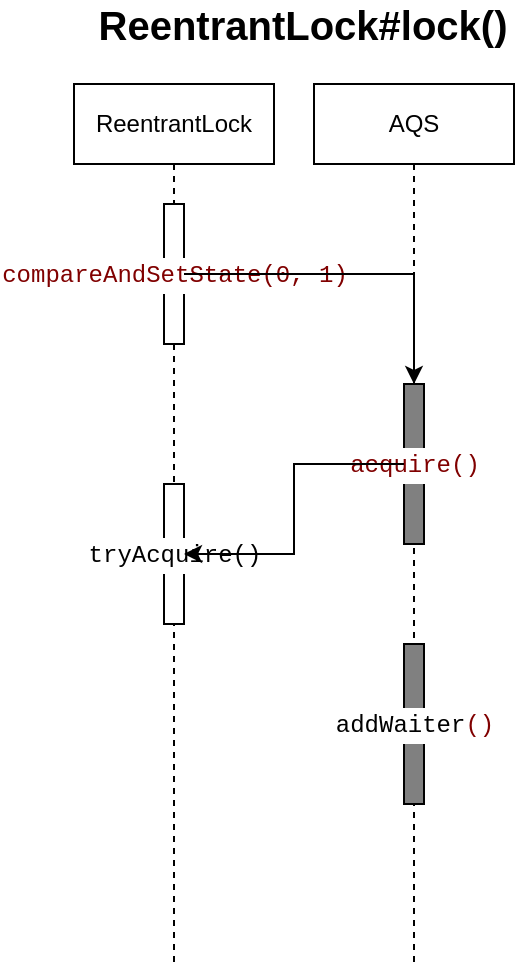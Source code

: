 <mxfile version="15.8.8" type="github">
  <diagram id="JmewPo_cl4jpixZGb1z0" name="Page-1">
    <mxGraphModel dx="878" dy="587" grid="1" gridSize="10" guides="1" tooltips="1" connect="1" arrows="1" fold="1" page="1" pageScale="1" pageWidth="827" pageHeight="1169" math="0" shadow="0">
      <root>
        <mxCell id="0" />
        <mxCell id="1" parent="0" />
        <mxCell id="bWlAFu3hXjOWGStaIyQR-8" value="&lt;div&gt;AQS&lt;/div&gt;" style="shape=umlLifeline;perimeter=lifelinePerimeter;whiteSpace=wrap;html=1;container=1;collapsible=0;recursiveResize=0;outlineConnect=0;" vertex="1" parent="1">
          <mxGeometry x="420" y="160" width="100" height="440" as="geometry" />
        </mxCell>
        <mxCell id="bWlAFu3hXjOWGStaIyQR-9" value="&lt;div style=&quot;color: rgb(0 , 0 , 0) ; background-color: rgb(255 , 255 , 255) ; font-family: &amp;#34;menlo&amp;#34; , &amp;#34;monaco&amp;#34; , &amp;#34;courier new&amp;#34; , monospace ; font-weight: normal ; font-size: 12px ; line-height: 18px&quot;&gt;&lt;div&gt;&lt;span style=&quot;color: #800000&quot;&gt;acquire()&lt;/span&gt;&lt;/div&gt;&lt;/div&gt;" style="html=1;points=[];perimeter=orthogonalPerimeter;fillColor=#808080;" vertex="1" parent="bWlAFu3hXjOWGStaIyQR-8">
          <mxGeometry x="45" y="150" width="10" height="80" as="geometry" />
        </mxCell>
        <mxCell id="bWlAFu3hXjOWGStaIyQR-21" value="&lt;div style=&quot;color: rgb(0 , 0 , 0) ; background-color: rgb(255 , 255 , 255) ; font-family: &amp;#34;menlo&amp;#34; , &amp;#34;monaco&amp;#34; , &amp;#34;courier new&amp;#34; , monospace ; font-weight: normal ; font-size: 12px ; line-height: 18px&quot;&gt;&lt;div&gt;&lt;span style=&quot;color: #000000&quot;&gt;addWaiter&lt;/span&gt;&lt;span style=&quot;color: #800000&quot;&gt;&lt;/span&gt;&lt;span style=&quot;color: #800000&quot;&gt;&lt;/span&gt;&lt;span style=&quot;color: #800000&quot;&gt;()&lt;/span&gt;&lt;/div&gt;&lt;/div&gt;" style="html=1;points=[];perimeter=orthogonalPerimeter;fillColor=#808080;" vertex="1" parent="bWlAFu3hXjOWGStaIyQR-8">
          <mxGeometry x="45" y="280" width="10" height="80" as="geometry" />
        </mxCell>
        <mxCell id="bWlAFu3hXjOWGStaIyQR-10" value="ReentrantLock" style="shape=umlLifeline;perimeter=lifelinePerimeter;whiteSpace=wrap;html=1;container=1;collapsible=0;recursiveResize=0;outlineConnect=0;" vertex="1" parent="1">
          <mxGeometry x="300" y="160" width="100" height="440" as="geometry" />
        </mxCell>
        <mxCell id="bWlAFu3hXjOWGStaIyQR-11" value="&lt;div style=&quot;color: rgb(0 , 0 , 0) ; background-color: rgb(255 , 255 , 255) ; font-family: &amp;#34;menlo&amp;#34; , &amp;#34;monaco&amp;#34; , &amp;#34;courier new&amp;#34; , monospace ; font-weight: normal ; font-size: 12px ; line-height: 18px&quot;&gt;&lt;div&gt;&lt;span style=&quot;color: #800000&quot;&gt;compareAndSetState(0, 1)&lt;/span&gt;&lt;/div&gt;&lt;/div&gt;" style="html=1;points=[];perimeter=orthogonalPerimeter;" vertex="1" parent="bWlAFu3hXjOWGStaIyQR-10">
          <mxGeometry x="45" y="60" width="10" height="70" as="geometry" />
        </mxCell>
        <mxCell id="bWlAFu3hXjOWGStaIyQR-12" value="&lt;div style=&quot;color: rgb(0 , 0 , 0) ; background-color: rgb(255 , 255 , 255) ; font-family: &amp;#34;menlo&amp;#34; , &amp;#34;monaco&amp;#34; , &amp;#34;courier new&amp;#34; , monospace ; font-weight: normal ; font-size: 12px ; line-height: 18px&quot;&gt;&lt;div&gt;&lt;div style=&quot;color: rgb(0 , 0 , 0) ; background-color: rgb(255 , 255 , 255) ; font-family: &amp;#34;menlo&amp;#34; , &amp;#34;monaco&amp;#34; , &amp;#34;courier new&amp;#34; , monospace ; font-weight: normal ; font-size: 12px ; line-height: 18px&quot;&gt;&lt;div&gt;&lt;span style=&quot;color: #000000&quot;&gt;tryAcquire()&lt;/span&gt;&lt;/div&gt;&lt;/div&gt;&lt;/div&gt;&lt;/div&gt;" style="html=1;points=[];perimeter=orthogonalPerimeter;" vertex="1" parent="bWlAFu3hXjOWGStaIyQR-10">
          <mxGeometry x="45" y="200" width="10" height="70" as="geometry" />
        </mxCell>
        <mxCell id="bWlAFu3hXjOWGStaIyQR-16" value="" style="edgeStyle=orthogonalEdgeStyle;rounded=0;orthogonalLoop=1;jettySize=auto;html=1;" edge="1" parent="1" source="bWlAFu3hXjOWGStaIyQR-11" target="bWlAFu3hXjOWGStaIyQR-9">
          <mxGeometry relative="1" as="geometry" />
        </mxCell>
        <mxCell id="bWlAFu3hXjOWGStaIyQR-17" value="" style="edgeStyle=orthogonalEdgeStyle;rounded=0;orthogonalLoop=1;jettySize=auto;html=1;" edge="1" parent="1" source="bWlAFu3hXjOWGStaIyQR-9" target="bWlAFu3hXjOWGStaIyQR-12">
          <mxGeometry relative="1" as="geometry" />
        </mxCell>
        <mxCell id="bWlAFu3hXjOWGStaIyQR-22" value="&lt;font style=&quot;font-size: 20px&quot;&gt;&lt;b&gt;ReentrantLock#lock()&lt;/b&gt;&lt;/font&gt;" style="text;html=1;align=center;verticalAlign=middle;resizable=0;points=[];autosize=1;strokeColor=none;fillColor=none;" vertex="1" parent="1">
          <mxGeometry x="304" y="120" width="220" height="20" as="geometry" />
        </mxCell>
      </root>
    </mxGraphModel>
  </diagram>
</mxfile>
